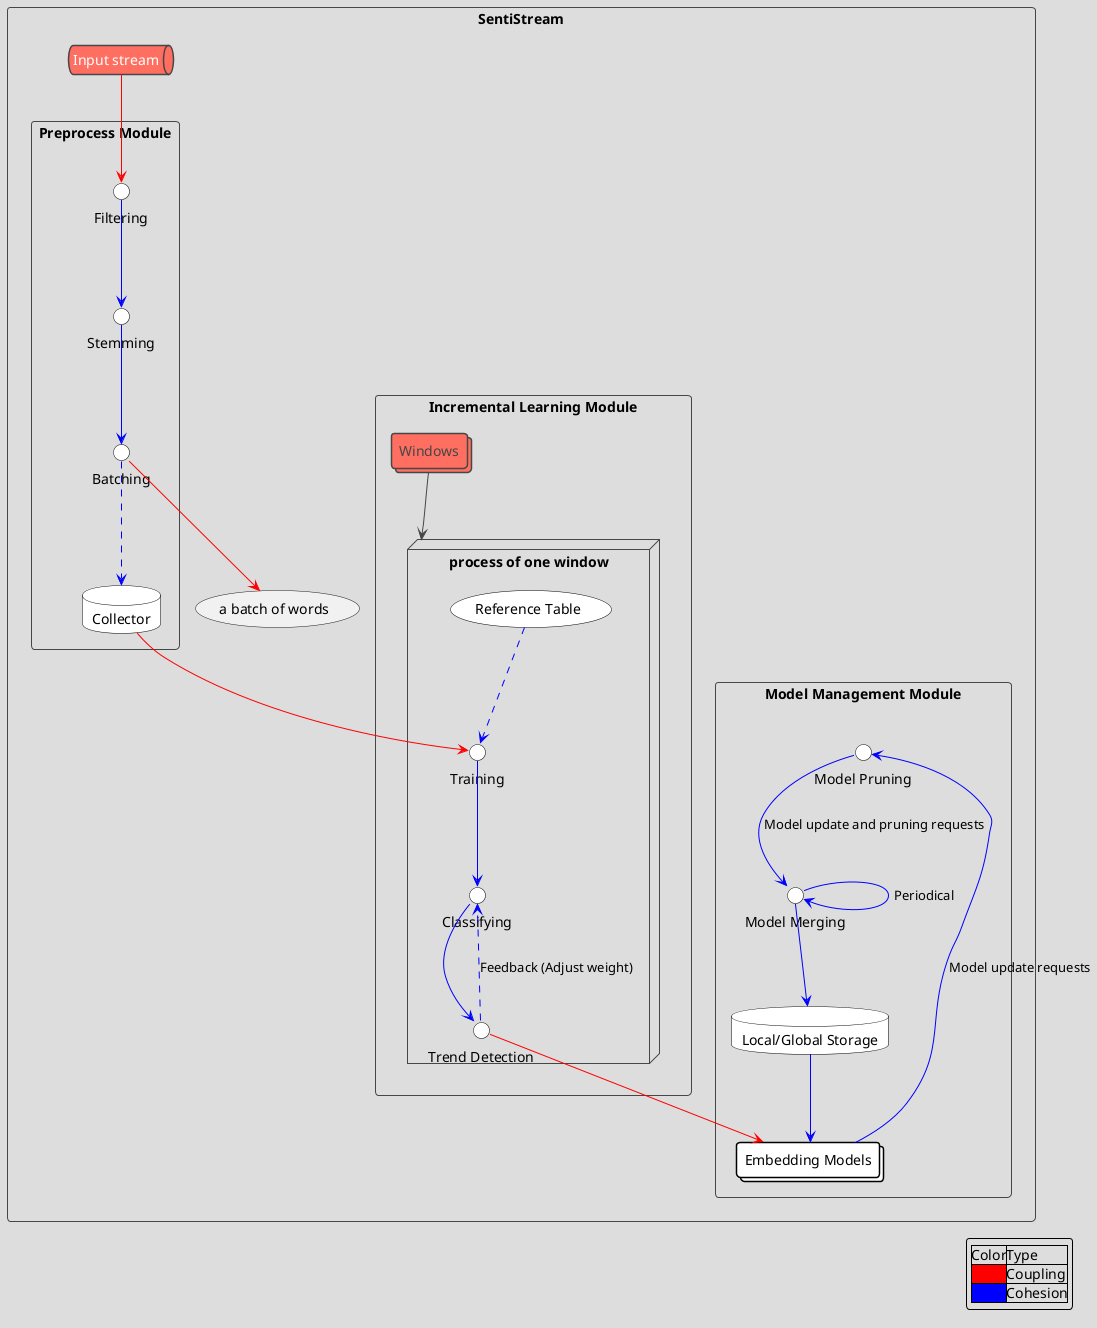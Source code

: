 @startuml q4
!theme toy
rectangle SentiStream {

    queue "Input stream" as inp
    (a batch of words) as batch
    rectangle "Preprocess Module" as 1 {
        circle Filtering as a1 #FFFFFF;line:000000;text:000000
        circle Stemming as a2 #FFFFFF;line:000000;text:000000
        circle Batching as a3 #FFFFFF;line:000000;text:000000
        database Collector as a4 #FFFFFF;line:000000;text:000000

        inp -[#red]-> a1
        a1 -[#blue]-> a2
        a2 -[#blue]-> a3
        a3 -[#red]-> batch
        a3 .[#blue].> a4

    }

    rectangle "Incremental Learning Module" as 2 {
        collections Windows 
        
        node "process of one window" as 1win {
            circle Training as b1 #FFFFFF;line:000000;text:000000
            usecase "Reference Table" as b2 #FFFFFF;line:000000;text:000000
            circle Classifying as b3 #FFFFFF;line:000000;text:000000
            circle "Trend Detection" as b4 #FFFFFF;line:000000;text:000000

            b2 .[#blue].> b1
            b1 -[#blue]-> b3
            b3 -[#blue]-> b4
            b4 .[#blue].> b3 : Feedback (Adjust weight)


        }
        Windows --> 1win
        
        
        a4 -[#red]-> b1
    }
    rectangle "Model Management Module" as 3 {
        circle "Model Pruning" as c1 #FFFFFF;line:000000;text:000000
        circle "Model Merging" as c2 #FFFFFF;line:000000;text:000000
        database "Local/Global Storage" as c3 #FFFFFF;line:000000;text:000000
        collections "Embedding Models" as c4 #FFFFFF;line:000000;text:000000
        
        c4 -[#blue]-> c1 : Model update requests
        c1 -[#blue]-> c2 : Model update and pruning requests
        c2 -[#blue]-> c2 : Periodical
        c2 -[#blue]-> c3 
        c3 -[#blue]-> c4
        b4 -[#red]-> c4
    }
}
legend right
	|Color|Type|
	|<#ff0000>|Coupling|
	|<#0000ff>|Cohesion|
endlegend

@enduml